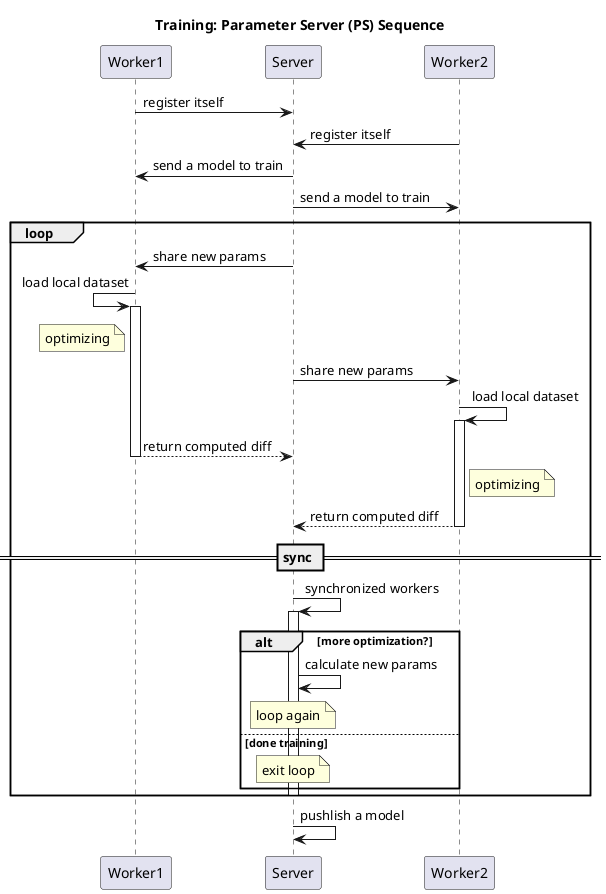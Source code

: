 @startuml

title Training: Parameter Server (PS) Sequence


Worker1 -> Server : register itself
Server <- Worker2: register itself

Server -> Worker1: send a model to train
Server -> Worker2: send a model to train

loop

Server -> Worker1: share new params
Worker1 <- Worker1: load local dataset
activate Worker1
note left of Worker1: optimizing
Server -> Worker2: share new params
Worker2 -> Worker2: load local dataset
activate Worker2
Worker1 --> Server: return computed diff
deactivate Worker1
note right of Worker2: optimizing
Worker2 --> Server: return computed diff
deactivate Worker2

== sync ==

Server -> Server: synchronized workers

activate Server
alt more optimization?
Server -> Server : calculate new params
note over Server : loop again
else done training
note over Server: exit loop
end
deactivate Server
end

Server -> Server: pushlish a model

@enduml
